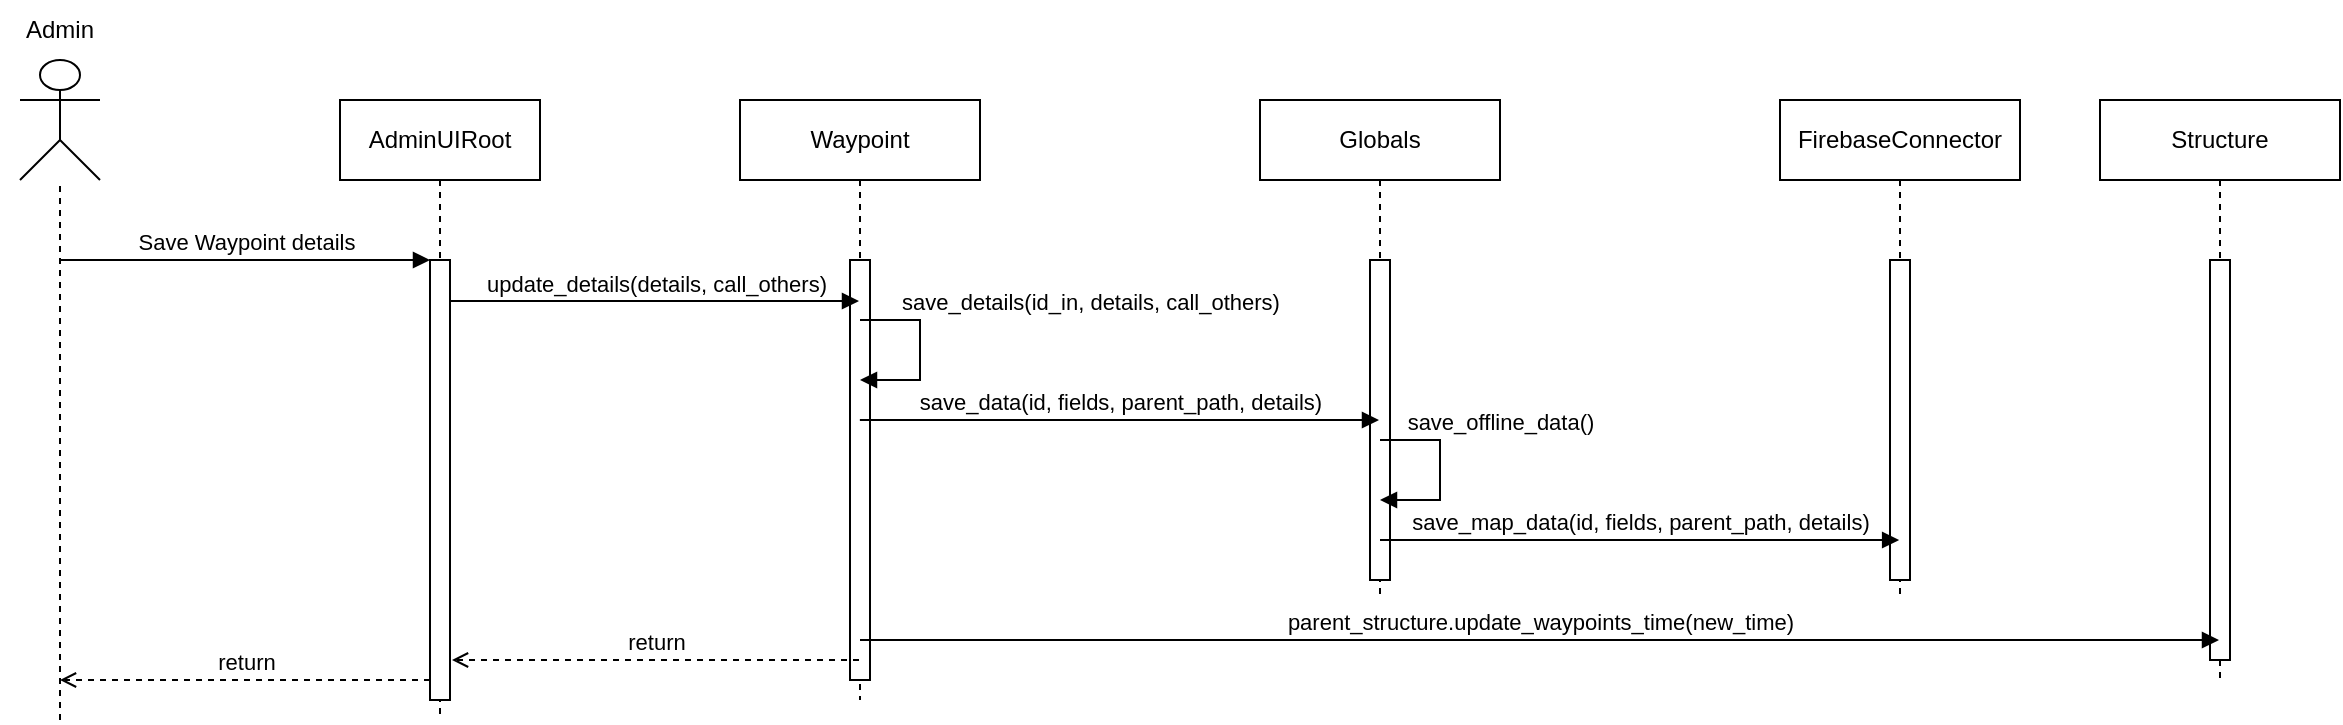 <mxfile version="26.0.9">
  <diagram name="Page-1" id="2YBvvXClWsGukQMizWep">
    <mxGraphModel dx="1404" dy="878" grid="1" gridSize="10" guides="1" tooltips="1" connect="1" arrows="1" fold="1" page="1" pageScale="1" pageWidth="850" pageHeight="1100" math="0" shadow="0">
      <root>
        <mxCell id="0" />
        <mxCell id="1" parent="0" />
        <mxCell id="aM9ryv3xv72pqoxQDRHE-5" value="AdminUIRoot" style="shape=umlLifeline;perimeter=lifelinePerimeter;whiteSpace=wrap;html=1;container=0;dropTarget=0;collapsible=0;recursiveResize=0;outlineConnect=0;portConstraint=eastwest;newEdgeStyle={&quot;edgeStyle&quot;:&quot;elbowEdgeStyle&quot;,&quot;elbow&quot;:&quot;vertical&quot;,&quot;curved&quot;:0,&quot;rounded&quot;:0};" parent="1" vertex="1">
          <mxGeometry x="240" y="80" width="100" height="310" as="geometry" />
        </mxCell>
        <mxCell id="aM9ryv3xv72pqoxQDRHE-6" value="" style="html=1;points=[];perimeter=orthogonalPerimeter;outlineConnect=0;targetShapes=umlLifeline;portConstraint=eastwest;newEdgeStyle={&quot;edgeStyle&quot;:&quot;elbowEdgeStyle&quot;,&quot;elbow&quot;:&quot;vertical&quot;,&quot;curved&quot;:0,&quot;rounded&quot;:0};" parent="aM9ryv3xv72pqoxQDRHE-5" vertex="1">
          <mxGeometry x="45" y="80" width="10" height="220" as="geometry" />
        </mxCell>
        <mxCell id="SFPaSA88H66n3JvD3_18-4" value="" style="shape=umlActor;verticalLabelPosition=bottom;verticalAlign=top;html=1;outlineConnect=0;align=center;" parent="1" vertex="1">
          <mxGeometry x="80" y="60" width="40" height="60" as="geometry" />
        </mxCell>
        <mxCell id="SFPaSA88H66n3JvD3_18-5" value="" style="endArrow=none;dashed=1;html=1;rounded=0;" parent="1" target="SFPaSA88H66n3JvD3_18-4" edge="1">
          <mxGeometry width="50" height="50" relative="1" as="geometry">
            <mxPoint x="100" y="390" as="sourcePoint" />
            <mxPoint x="220" y="230" as="targetPoint" />
          </mxGeometry>
        </mxCell>
        <mxCell id="SFPaSA88H66n3JvD3_18-6" value="Admin" style="text;html=1;align=center;verticalAlign=middle;whiteSpace=wrap;rounded=0;" parent="1" vertex="1">
          <mxGeometry x="70" y="30" width="60" height="30" as="geometry" />
        </mxCell>
        <mxCell id="vC_sTE64_0ks3tvoRVfB-1" value="Save Waypoint details" style="html=1;verticalAlign=bottom;endArrow=block;elbow=vertical;rounded=0;" parent="1" edge="1">
          <mxGeometry relative="1" as="geometry">
            <mxPoint x="100" y="160" as="sourcePoint" />
            <mxPoint x="285" y="160" as="targetPoint" />
          </mxGeometry>
        </mxCell>
        <mxCell id="vC_sTE64_0ks3tvoRVfB-2" value="Waypoint" style="shape=umlLifeline;perimeter=lifelinePerimeter;whiteSpace=wrap;html=1;container=0;dropTarget=0;collapsible=0;recursiveResize=0;outlineConnect=0;portConstraint=eastwest;newEdgeStyle={&quot;edgeStyle&quot;:&quot;elbowEdgeStyle&quot;,&quot;elbow&quot;:&quot;vertical&quot;,&quot;curved&quot;:0,&quot;rounded&quot;:0};" parent="1" vertex="1">
          <mxGeometry x="440" y="80" width="120" height="300" as="geometry" />
        </mxCell>
        <mxCell id="vC_sTE64_0ks3tvoRVfB-3" value="" style="html=1;points=[];perimeter=orthogonalPerimeter;outlineConnect=0;targetShapes=umlLifeline;portConstraint=eastwest;newEdgeStyle={&quot;edgeStyle&quot;:&quot;elbowEdgeStyle&quot;,&quot;elbow&quot;:&quot;vertical&quot;,&quot;curved&quot;:0,&quot;rounded&quot;:0};" parent="vC_sTE64_0ks3tvoRVfB-2" vertex="1">
          <mxGeometry x="55" y="80" width="10" height="210" as="geometry" />
        </mxCell>
        <mxCell id="vC_sTE64_0ks3tvoRVfB-4" value="update_details(details, call_others)" style="html=1;verticalAlign=bottom;endArrow=block;elbow=vertical;rounded=0;" parent="1" edge="1" target="vC_sTE64_0ks3tvoRVfB-2">
          <mxGeometry relative="1" as="geometry">
            <mxPoint x="295" y="180.5" as="sourcePoint" />
            <mxPoint x="454" y="180.5" as="targetPoint" />
          </mxGeometry>
        </mxCell>
        <mxCell id="vC_sTE64_0ks3tvoRVfB-5" value="return" style="html=1;verticalAlign=bottom;endArrow=open;elbow=vertical;rounded=0;dashed=1;endFill=0;" parent="1" edge="1">
          <mxGeometry relative="1" as="geometry">
            <mxPoint x="285" y="370" as="sourcePoint" />
            <mxPoint x="100" y="370" as="targetPoint" />
          </mxGeometry>
        </mxCell>
        <mxCell id="vC_sTE64_0ks3tvoRVfB-6" value="return" style="html=1;verticalAlign=bottom;endArrow=open;elbow=vertical;rounded=0;dashed=1;endFill=0;" parent="1" edge="1">
          <mxGeometry relative="1" as="geometry">
            <mxPoint x="499.5" y="360" as="sourcePoint" />
            <mxPoint x="296" y="360" as="targetPoint" />
          </mxGeometry>
        </mxCell>
        <mxCell id="q5fUFI4Tc1_tE-cnOnRu-2" value="save_details(id_in, details, call_others)" style="html=1;verticalAlign=bottom;endArrow=block;elbow=vertical;rounded=0;" edge="1" parent="1">
          <mxGeometry x="-0.333" y="85" relative="1" as="geometry">
            <mxPoint x="500" y="190" as="sourcePoint" />
            <mxPoint x="500" y="220" as="targetPoint" />
            <Array as="points">
              <mxPoint x="530" y="190" />
              <mxPoint x="530" y="220" />
            </Array>
            <mxPoint as="offset" />
          </mxGeometry>
        </mxCell>
        <mxCell id="q5fUFI4Tc1_tE-cnOnRu-3" value="Globals" style="shape=umlLifeline;perimeter=lifelinePerimeter;whiteSpace=wrap;html=1;container=0;dropTarget=0;collapsible=0;recursiveResize=0;outlineConnect=0;portConstraint=eastwest;newEdgeStyle={&quot;edgeStyle&quot;:&quot;elbowEdgeStyle&quot;,&quot;elbow&quot;:&quot;vertical&quot;,&quot;curved&quot;:0,&quot;rounded&quot;:0};" vertex="1" parent="1">
          <mxGeometry x="700" y="80" width="120" height="250" as="geometry" />
        </mxCell>
        <mxCell id="q5fUFI4Tc1_tE-cnOnRu-4" value="" style="html=1;points=[];perimeter=orthogonalPerimeter;outlineConnect=0;targetShapes=umlLifeline;portConstraint=eastwest;newEdgeStyle={&quot;edgeStyle&quot;:&quot;elbowEdgeStyle&quot;,&quot;elbow&quot;:&quot;vertical&quot;,&quot;curved&quot;:0,&quot;rounded&quot;:0};" vertex="1" parent="q5fUFI4Tc1_tE-cnOnRu-3">
          <mxGeometry x="55" y="80" width="10" height="160" as="geometry" />
        </mxCell>
        <mxCell id="q5fUFI4Tc1_tE-cnOnRu-5" value="save_data(id, fields, parent_path, details)" style="html=1;verticalAlign=bottom;endArrow=block;elbow=vertical;rounded=0;" edge="1" parent="1">
          <mxGeometry relative="1" as="geometry">
            <mxPoint x="499.929" y="240" as="sourcePoint" />
            <mxPoint x="759.5" y="240" as="targetPoint" />
          </mxGeometry>
        </mxCell>
        <mxCell id="q5fUFI4Tc1_tE-cnOnRu-6" value="save_offline_data()" style="html=1;verticalAlign=bottom;endArrow=block;elbow=vertical;rounded=0;" edge="1" parent="1">
          <mxGeometry x="-0.333" y="30" relative="1" as="geometry">
            <mxPoint x="760" y="250" as="sourcePoint" />
            <mxPoint x="760" y="280" as="targetPoint" />
            <Array as="points">
              <mxPoint x="790" y="250" />
              <mxPoint x="790" y="280" />
            </Array>
            <mxPoint as="offset" />
          </mxGeometry>
        </mxCell>
        <mxCell id="q5fUFI4Tc1_tE-cnOnRu-7" value="FirebaseConnector" style="shape=umlLifeline;perimeter=lifelinePerimeter;whiteSpace=wrap;html=1;container=0;dropTarget=0;collapsible=0;recursiveResize=0;outlineConnect=0;portConstraint=eastwest;newEdgeStyle={&quot;edgeStyle&quot;:&quot;elbowEdgeStyle&quot;,&quot;elbow&quot;:&quot;vertical&quot;,&quot;curved&quot;:0,&quot;rounded&quot;:0};" vertex="1" parent="1">
          <mxGeometry x="960" y="80" width="120" height="250" as="geometry" />
        </mxCell>
        <mxCell id="q5fUFI4Tc1_tE-cnOnRu-8" value="" style="html=1;points=[];perimeter=orthogonalPerimeter;outlineConnect=0;targetShapes=umlLifeline;portConstraint=eastwest;newEdgeStyle={&quot;edgeStyle&quot;:&quot;elbowEdgeStyle&quot;,&quot;elbow&quot;:&quot;vertical&quot;,&quot;curved&quot;:0,&quot;rounded&quot;:0};" vertex="1" parent="q5fUFI4Tc1_tE-cnOnRu-7">
          <mxGeometry x="55" y="80" width="10" height="160" as="geometry" />
        </mxCell>
        <mxCell id="q5fUFI4Tc1_tE-cnOnRu-9" value="save_map_data(id, fields, parent_path, details)" style="html=1;verticalAlign=bottom;endArrow=block;elbow=vertical;rounded=0;" edge="1" parent="1">
          <mxGeometry relative="1" as="geometry">
            <mxPoint x="759.999" y="300" as="sourcePoint" />
            <mxPoint x="1019.57" y="300" as="targetPoint" />
          </mxGeometry>
        </mxCell>
        <mxCell id="q5fUFI4Tc1_tE-cnOnRu-10" value="Structure" style="shape=umlLifeline;perimeter=lifelinePerimeter;whiteSpace=wrap;html=1;container=0;dropTarget=0;collapsible=0;recursiveResize=0;outlineConnect=0;portConstraint=eastwest;newEdgeStyle={&quot;edgeStyle&quot;:&quot;elbowEdgeStyle&quot;,&quot;elbow&quot;:&quot;vertical&quot;,&quot;curved&quot;:0,&quot;rounded&quot;:0};" vertex="1" parent="1">
          <mxGeometry x="1120" y="80" width="120" height="290" as="geometry" />
        </mxCell>
        <mxCell id="q5fUFI4Tc1_tE-cnOnRu-11" value="" style="html=1;points=[];perimeter=orthogonalPerimeter;outlineConnect=0;targetShapes=umlLifeline;portConstraint=eastwest;newEdgeStyle={&quot;edgeStyle&quot;:&quot;elbowEdgeStyle&quot;,&quot;elbow&quot;:&quot;vertical&quot;,&quot;curved&quot;:0,&quot;rounded&quot;:0};" vertex="1" parent="q5fUFI4Tc1_tE-cnOnRu-10">
          <mxGeometry x="55" y="80" width="10" height="200" as="geometry" />
        </mxCell>
        <mxCell id="q5fUFI4Tc1_tE-cnOnRu-12" value="parent_structure.update_waypoints_time(new_time)" style="html=1;verticalAlign=bottom;endArrow=block;elbow=vertical;rounded=0;" edge="1" parent="1" target="q5fUFI4Tc1_tE-cnOnRu-10">
          <mxGeometry x="0.001" relative="1" as="geometry">
            <mxPoint x="499.999" y="350" as="sourcePoint" />
            <mxPoint x="759.57" y="350" as="targetPoint" />
            <mxPoint as="offset" />
          </mxGeometry>
        </mxCell>
      </root>
    </mxGraphModel>
  </diagram>
</mxfile>
